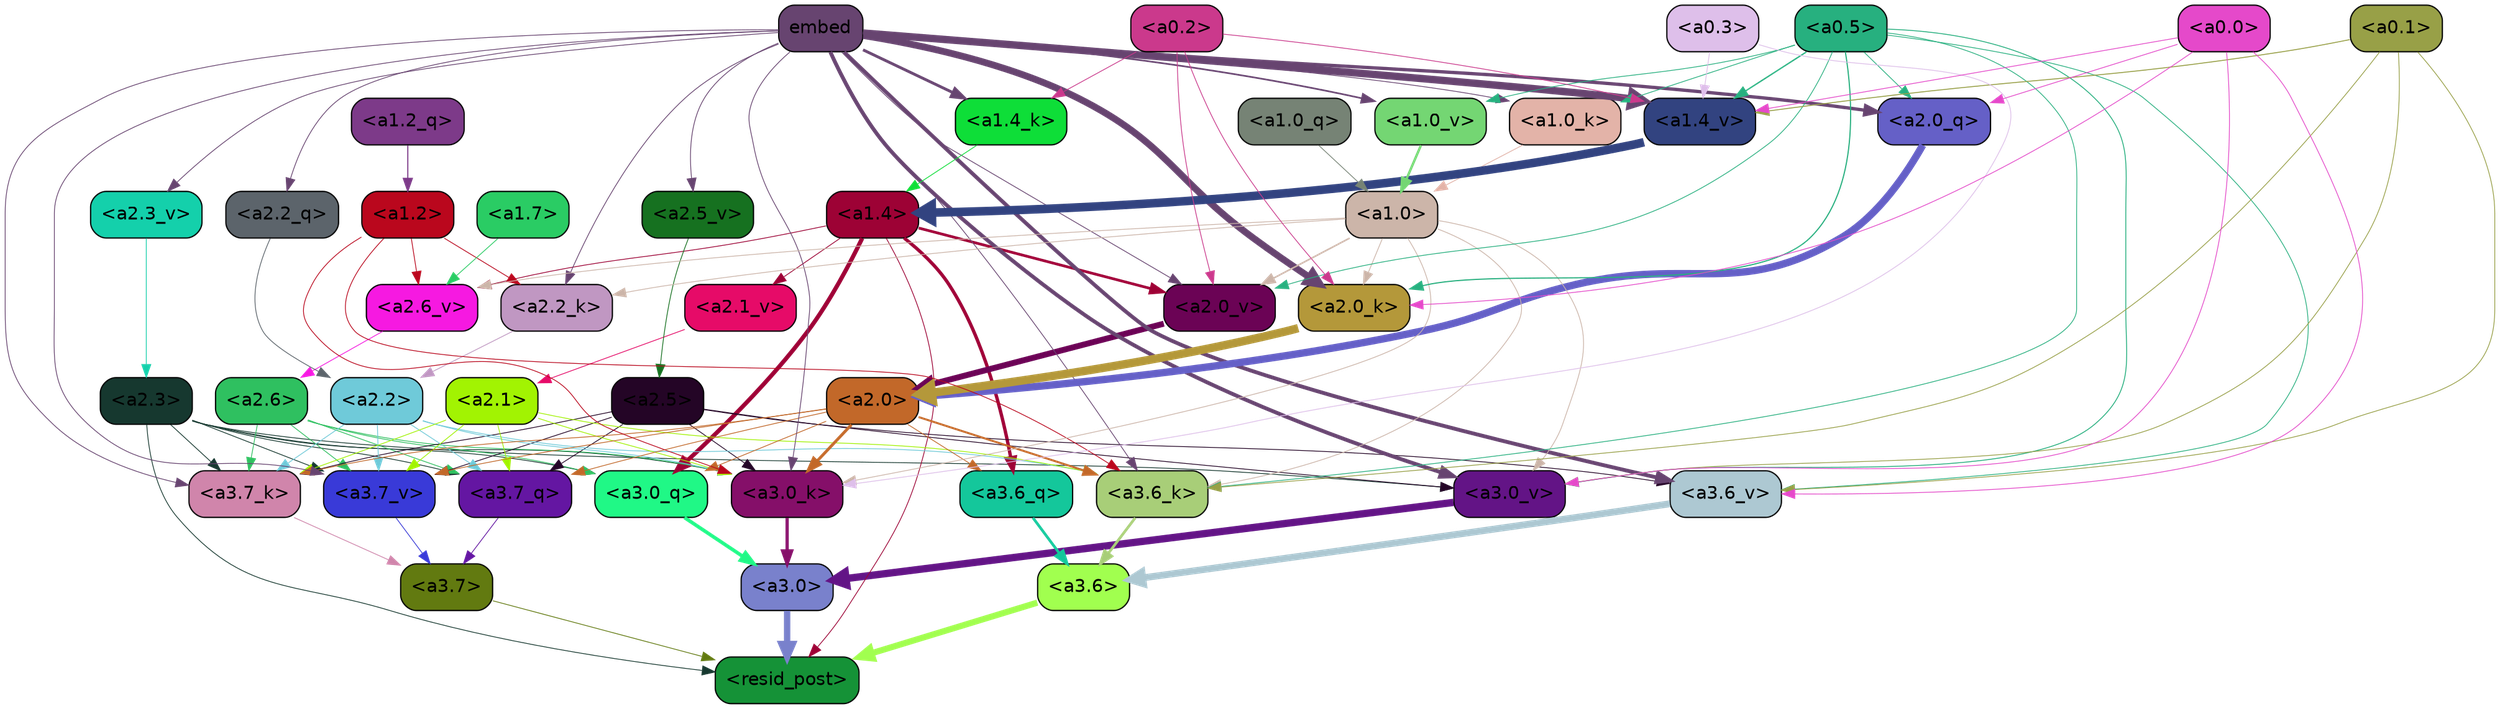 strict digraph "" {
	graph [bgcolor=transparent,
		layout=dot,
		overlap=false,
		splines=true
	];
	"<a3.7>"	[color=black,
		fillcolor="#627a10",
		fontname=Helvetica,
		shape=box,
		style="filled, rounded"];
	"<resid_post>"	[color=black,
		fillcolor="#159237",
		fontname=Helvetica,
		shape=box,
		style="filled, rounded"];
	"<a3.7>" -> "<resid_post>"	[color="#627a10",
		penwidth=0.6];
	"<a3.6>"	[color=black,
		fillcolor="#a1ff4f",
		fontname=Helvetica,
		shape=box,
		style="filled, rounded"];
	"<a3.6>" -> "<resid_post>"	[color="#a1ff4f",
		penwidth=4.753257989883423];
	"<a3.0>"	[color=black,
		fillcolor="#7981cc",
		fontname=Helvetica,
		shape=box,
		style="filled, rounded"];
	"<a3.0>" -> "<resid_post>"	[color="#7981cc",
		penwidth=4.90053927898407];
	"<a2.3>"	[color=black,
		fillcolor="#16382f",
		fontname=Helvetica,
		shape=box,
		style="filled, rounded"];
	"<a2.3>" -> "<resid_post>"	[color="#16382f",
		penwidth=0.6];
	"<a3.7_q>"	[color=black,
		fillcolor="#6416a2",
		fontname=Helvetica,
		shape=box,
		style="filled, rounded"];
	"<a2.3>" -> "<a3.7_q>"	[color="#16382f",
		penwidth=0.6];
	"<a3.0_q>"	[color=black,
		fillcolor="#20f886",
		fontname=Helvetica,
		shape=box,
		style="filled, rounded"];
	"<a2.3>" -> "<a3.0_q>"	[color="#16382f",
		penwidth=0.6];
	"<a3.7_k>"	[color=black,
		fillcolor="#d085ab",
		fontname=Helvetica,
		shape=box,
		style="filled, rounded"];
	"<a2.3>" -> "<a3.7_k>"	[color="#16382f",
		penwidth=0.6];
	"<a3.0_k>"	[color=black,
		fillcolor="#850f69",
		fontname=Helvetica,
		shape=box,
		style="filled, rounded"];
	"<a2.3>" -> "<a3.0_k>"	[color="#16382f",
		penwidth=0.6];
	"<a3.7_v>"	[color=black,
		fillcolor="#393ad8",
		fontname=Helvetica,
		shape=box,
		style="filled, rounded"];
	"<a2.3>" -> "<a3.7_v>"	[color="#16382f",
		penwidth=0.6];
	"<a3.0_v>"	[color=black,
		fillcolor="#631486",
		fontname=Helvetica,
		shape=box,
		style="filled, rounded"];
	"<a2.3>" -> "<a3.0_v>"	[color="#16382f",
		penwidth=0.6];
	"<a1.4>"	[color=black,
		fillcolor="#9d0235",
		fontname=Helvetica,
		shape=box,
		style="filled, rounded"];
	"<a1.4>" -> "<resid_post>"	[color="#9d0235",
		penwidth=0.6];
	"<a3.6_q>"	[color=black,
		fillcolor="#14c79b",
		fontname=Helvetica,
		shape=box,
		style="filled, rounded"];
	"<a1.4>" -> "<a3.6_q>"	[color="#9d0235",
		penwidth=2.6043437719345093];
	"<a1.4>" -> "<a3.0_q>"	[color="#9d0235",
		penwidth=3.2779015004634857];
	"<a2.6_v>"	[color=black,
		fillcolor="#f619e1",
		fontname=Helvetica,
		shape=box,
		style="filled, rounded"];
	"<a1.4>" -> "<a2.6_v>"	[color="#9d0235",
		penwidth=0.6];
	"<a2.1_v>"	[color=black,
		fillcolor="#e60b68",
		fontname=Helvetica,
		shape=box,
		style="filled, rounded"];
	"<a1.4>" -> "<a2.1_v>"	[color="#9d0235",
		penwidth=0.6];
	"<a2.0_v>"	[color=black,
		fillcolor="#6b0355",
		fontname=Helvetica,
		shape=box,
		style="filled, rounded"];
	"<a1.4>" -> "<a2.0_v>"	[color="#9d0235",
		penwidth=2.089712530374527];
	"<a3.7_q>" -> "<a3.7>"	[color="#6416a2",
		penwidth=0.6];
	"<a3.6_q>" -> "<a3.6>"	[color="#14c79b",
		penwidth=2.091020345687866];
	"<a3.0_q>" -> "<a3.0>"	[color="#20f886",
		penwidth=2.7421876192092896];
	"<a3.7_k>" -> "<a3.7>"	[color="#d085ab",
		penwidth=0.6];
	"<a3.6_k>"	[color=black,
		fillcolor="#a8ce78",
		fontname=Helvetica,
		shape=box,
		style="filled, rounded"];
	"<a3.6_k>" -> "<a3.6>"	[color="#a8ce78",
		penwidth=2.048597991466522];
	"<a3.0_k>" -> "<a3.0>"	[color="#850f69",
		penwidth=2.476402521133423];
	"<a3.7_v>" -> "<a3.7>"	[color="#393ad8",
		penwidth=0.6];
	"<a3.6_v>"	[color=black,
		fillcolor="#adc8d2",
		fontname=Helvetica,
		shape=box,
		style="filled, rounded"];
	"<a3.6_v>" -> "<a3.6>"	[color="#adc8d2",
		penwidth=5.2550448179244995];
	"<a3.0_v>" -> "<a3.0>"	[color="#631486",
		penwidth=5.652270674705505];
	"<a2.6>"	[color=black,
		fillcolor="#2fc060",
		fontname=Helvetica,
		shape=box,
		style="filled, rounded"];
	"<a2.6>" -> "<a3.7_q>"	[color="#2fc060",
		penwidth=0.6];
	"<a2.6>" -> "<a3.0_q>"	[color="#2fc060",
		penwidth=0.6];
	"<a2.6>" -> "<a3.7_k>"	[color="#2fc060",
		penwidth=0.6];
	"<a2.6>" -> "<a3.0_k>"	[color="#2fc060",
		penwidth=0.6];
	"<a2.6>" -> "<a3.7_v>"	[color="#2fc060",
		penwidth=0.6];
	"<a2.5>"	[color=black,
		fillcolor="#240526",
		fontname=Helvetica,
		shape=box,
		style="filled, rounded"];
	"<a2.5>" -> "<a3.7_q>"	[color="#240526",
		penwidth=0.6];
	"<a2.5>" -> "<a3.7_k>"	[color="#240526",
		penwidth=0.6];
	"<a2.5>" -> "<a3.0_k>"	[color="#240526",
		penwidth=0.6];
	"<a2.5>" -> "<a3.7_v>"	[color="#240526",
		penwidth=0.6];
	"<a2.5>" -> "<a3.6_v>"	[color="#240526",
		penwidth=0.6];
	"<a2.5>" -> "<a3.0_v>"	[color="#240526",
		penwidth=0.6];
	"<a2.2>"	[color=black,
		fillcolor="#6fcad9",
		fontname=Helvetica,
		shape=box,
		style="filled, rounded"];
	"<a2.2>" -> "<a3.7_q>"	[color="#6fcad9",
		penwidth=0.6];
	"<a2.2>" -> "<a3.7_k>"	[color="#6fcad9",
		penwidth=0.6];
	"<a2.2>" -> "<a3.6_k>"	[color="#6fcad9",
		penwidth=0.6];
	"<a2.2>" -> "<a3.0_k>"	[color="#6fcad9",
		penwidth=0.6];
	"<a2.2>" -> "<a3.7_v>"	[color="#6fcad9",
		penwidth=0.6];
	"<a2.1>"	[color=black,
		fillcolor="#a2f302",
		fontname=Helvetica,
		shape=box,
		style="filled, rounded"];
	"<a2.1>" -> "<a3.7_q>"	[color="#a2f302",
		penwidth=0.6];
	"<a2.1>" -> "<a3.7_k>"	[color="#a2f302",
		penwidth=0.6];
	"<a2.1>" -> "<a3.6_k>"	[color="#a2f302",
		penwidth=0.6];
	"<a2.1>" -> "<a3.0_k>"	[color="#a2f302",
		penwidth=0.6];
	"<a2.1>" -> "<a3.7_v>"	[color="#a2f302",
		penwidth=0.6];
	"<a2.0>"	[color=black,
		fillcolor="#c26829",
		fontname=Helvetica,
		shape=box,
		style="filled, rounded"];
	"<a2.0>" -> "<a3.7_q>"	[color="#c26829",
		penwidth=0.6];
	"<a2.0>" -> "<a3.6_q>"	[color="#c26829",
		penwidth=0.6];
	"<a2.0>" -> "<a3.0_q>"	[color="#c26829",
		penwidth=0.6];
	"<a2.0>" -> "<a3.7_k>"	[color="#c26829",
		penwidth=0.6];
	"<a2.0>" -> "<a3.6_k>"	[color="#c26829",
		penwidth=1.5290023684501648];
	"<a2.0>" -> "<a3.0_k>"	[color="#c26829",
		penwidth=2.2551413774490356];
	"<a2.0>" -> "<a3.7_v>"	[color="#c26829",
		penwidth=0.6];
	embed	[color=black,
		fillcolor="#674470",
		fontname=Helvetica,
		shape=box,
		style="filled, rounded"];
	embed -> "<a3.7_k>"	[color="#674470",
		penwidth=0.6];
	embed -> "<a3.6_k>"	[color="#674470",
		penwidth=0.6];
	embed -> "<a3.0_k>"	[color="#674470",
		penwidth=0.6];
	embed -> "<a3.7_v>"	[color="#674470",
		penwidth=0.6];
	embed -> "<a3.6_v>"	[color="#674470",
		penwidth=2.9556376338005066];
	embed -> "<a3.0_v>"	[color="#674470",
		penwidth=2.972973108291626];
	"<a2.2_q>"	[color=black,
		fillcolor="#5c646b",
		fontname=Helvetica,
		shape=box,
		style="filled, rounded"];
	embed -> "<a2.2_q>"	[color="#674470",
		penwidth=0.6];
	"<a2.0_q>"	[color=black,
		fillcolor="#6560c7",
		fontname=Helvetica,
		shape=box,
		style="filled, rounded"];
	embed -> "<a2.0_q>"	[color="#674470",
		penwidth=2.540744114667177];
	"<a2.2_k>"	[color=black,
		fillcolor="#c097c2",
		fontname=Helvetica,
		shape=box,
		style="filled, rounded"];
	embed -> "<a2.2_k>"	[color="#674470",
		penwidth=0.6];
	"<a2.0_k>"	[color=black,
		fillcolor="#b4983a",
		fontname=Helvetica,
		shape=box,
		style="filled, rounded"];
	embed -> "<a2.0_k>"	[color="#674470",
		penwidth=5.233989953994751];
	"<a2.5_v>"	[color=black,
		fillcolor="#167120",
		fontname=Helvetica,
		shape=box,
		style="filled, rounded"];
	embed -> "<a2.5_v>"	[color="#674470",
		penwidth=0.6];
	"<a2.3_v>"	[color=black,
		fillcolor="#14d0ab",
		fontname=Helvetica,
		shape=box,
		style="filled, rounded"];
	embed -> "<a2.3_v>"	[color="#674470",
		penwidth=0.6];
	embed -> "<a2.0_v>"	[color="#674470",
		penwidth=0.6];
	"<a1.4_k>"	[color=black,
		fillcolor="#0ede38",
		fontname=Helvetica,
		shape=box,
		style="filled, rounded"];
	embed -> "<a1.4_k>"	[color="#674470",
		penwidth=2.181154489517212];
	"<a1.0_k>"	[color=black,
		fillcolor="#e3b3a8",
		fontname=Helvetica,
		shape=box,
		style="filled, rounded"];
	embed -> "<a1.0_k>"	[color="#674470",
		penwidth=0.6];
	"<a1.4_v>"	[color=black,
		fillcolor="#324380",
		fontname=Helvetica,
		shape=box,
		style="filled, rounded"];
	embed -> "<a1.4_v>"	[color="#674470",
		penwidth=5.707561254501343];
	"<a1.0_v>"	[color=black,
		fillcolor="#74d673",
		fontname=Helvetica,
		shape=box,
		style="filled, rounded"];
	embed -> "<a1.0_v>"	[color="#674470",
		penwidth=1.26310396194458];
	"<a1.2>"	[color=black,
		fillcolor="#ba071d",
		fontname=Helvetica,
		shape=box,
		style="filled, rounded"];
	"<a1.2>" -> "<a3.6_k>"	[color="#ba071d",
		penwidth=0.6];
	"<a1.2>" -> "<a3.0_k>"	[color="#ba071d",
		penwidth=0.6];
	"<a1.2>" -> "<a2.2_k>"	[color="#ba071d",
		penwidth=0.6];
	"<a1.2>" -> "<a2.6_v>"	[color="#ba071d",
		penwidth=0.6];
	"<a1.0>"	[color=black,
		fillcolor="#ccb5a9",
		fontname=Helvetica,
		shape=box,
		style="filled, rounded"];
	"<a1.0>" -> "<a3.6_k>"	[color="#ccb5a9",
		penwidth=0.6];
	"<a1.0>" -> "<a3.0_k>"	[color="#ccb5a9",
		penwidth=0.6];
	"<a1.0>" -> "<a3.0_v>"	[color="#ccb5a9",
		penwidth=0.6];
	"<a1.0>" -> "<a2.2_k>"	[color="#ccb5a9",
		penwidth=0.6];
	"<a1.0>" -> "<a2.0_k>"	[color="#ccb5a9",
		penwidth=0.6];
	"<a1.0>" -> "<a2.6_v>"	[color="#ccb5a9",
		penwidth=0.6];
	"<a1.0>" -> "<a2.0_v>"	[color="#ccb5a9",
		penwidth=1.1915444135665894];
	"<a0.5>"	[color=black,
		fillcolor="#27b07f",
		fontname=Helvetica,
		shape=box,
		style="filled, rounded"];
	"<a0.5>" -> "<a3.6_k>"	[color="#27b07f",
		penwidth=0.6];
	"<a0.5>" -> "<a3.6_v>"	[color="#27b07f",
		penwidth=0.6];
	"<a0.5>" -> "<a3.0_v>"	[color="#27b07f",
		penwidth=0.6790935099124908];
	"<a0.5>" -> "<a2.0_q>"	[color="#27b07f",
		penwidth=0.6];
	"<a0.5>" -> "<a2.0_k>"	[color="#27b07f",
		penwidth=0.8868831396102905];
	"<a0.5>" -> "<a2.0_v>"	[color="#27b07f",
		penwidth=0.6];
	"<a0.5>" -> "<a1.0_k>"	[color="#27b07f",
		penwidth=0.6];
	"<a0.5>" -> "<a1.4_v>"	[color="#27b07f",
		penwidth=1.0242966413497925];
	"<a0.5>" -> "<a1.0_v>"	[color="#27b07f",
		penwidth=0.6];
	"<a0.1>"	[color=black,
		fillcolor="#98a047",
		fontname=Helvetica,
		shape=box,
		style="filled, rounded"];
	"<a0.1>" -> "<a3.6_k>"	[color="#98a047",
		penwidth=0.6];
	"<a0.1>" -> "<a3.6_v>"	[color="#98a047",
		penwidth=0.6];
	"<a0.1>" -> "<a3.0_v>"	[color="#98a047",
		penwidth=0.6];
	"<a0.1>" -> "<a1.4_v>"	[color="#98a047",
		penwidth=0.7291159629821777];
	"<a0.3>"	[color=black,
		fillcolor="#debfea",
		fontname=Helvetica,
		shape=box,
		style="filled, rounded"];
	"<a0.3>" -> "<a3.0_k>"	[color="#debfea",
		penwidth=0.6];
	"<a0.3>" -> "<a1.4_v>"	[color="#debfea",
		penwidth=0.6];
	"<a0.0>"	[color=black,
		fillcolor="#e549ca",
		fontname=Helvetica,
		shape=box,
		style="filled, rounded"];
	"<a0.0>" -> "<a3.6_v>"	[color="#e549ca",
		penwidth=0.6];
	"<a0.0>" -> "<a3.0_v>"	[color="#e549ca",
		penwidth=0.6];
	"<a0.0>" -> "<a2.0_q>"	[color="#e549ca",
		penwidth=0.6];
	"<a0.0>" -> "<a2.0_k>"	[color="#e549ca",
		penwidth=0.6];
	"<a0.0>" -> "<a1.4_v>"	[color="#e549ca",
		penwidth=0.6];
	"<a2.2_q>" -> "<a2.2>"	[color="#5c646b",
		penwidth=0.6];
	"<a2.0_q>" -> "<a2.0>"	[color="#6560c7",
		penwidth=5.6763341426849365];
	"<a2.2_k>" -> "<a2.2>"	[color="#c097c2",
		penwidth=0.6];
	"<a2.0_k>" -> "<a2.0>"	[color="#b4983a",
		penwidth=6.450865745544434];
	"<a2.6_v>" -> "<a2.6>"	[color="#f619e1",
		penwidth=0.6];
	"<a2.5_v>" -> "<a2.5>"	[color="#167120",
		penwidth=0.6];
	"<a2.3_v>" -> "<a2.3>"	[color="#14d0ab",
		penwidth=0.6];
	"<a2.1_v>" -> "<a2.1>"	[color="#e60b68",
		penwidth=0.6];
	"<a2.0_v>" -> "<a2.0>"	[color="#6b0355",
		penwidth=4.569358706474304];
	"<a0.2>"	[color=black,
		fillcolor="#cb398c",
		fontname=Helvetica,
		shape=box,
		style="filled, rounded"];
	"<a0.2>" -> "<a2.0_k>"	[color="#cb398c",
		penwidth=0.6];
	"<a0.2>" -> "<a2.0_v>"	[color="#cb398c",
		penwidth=0.6];
	"<a0.2>" -> "<a1.4_k>"	[color="#cb398c",
		penwidth=0.6];
	"<a0.2>" -> "<a1.4_v>"	[color="#cb398c",
		penwidth=0.6];
	"<a1.7>"	[color=black,
		fillcolor="#2acc64",
		fontname=Helvetica,
		shape=box,
		style="filled, rounded"];
	"<a1.7>" -> "<a2.6_v>"	[color="#2acc64",
		penwidth=0.6];
	"<a1.2_q>"	[color=black,
		fillcolor="#7d3a89",
		fontname=Helvetica,
		shape=box,
		style="filled, rounded"];
	"<a1.2_q>" -> "<a1.2>"	[color="#7d3a89",
		penwidth=0.8473789691925049];
	"<a1.0_q>"	[color=black,
		fillcolor="#768375",
		fontname=Helvetica,
		shape=box,
		style="filled, rounded"];
	"<a1.0_q>" -> "<a1.0>"	[color="#768375",
		penwidth=0.6];
	"<a1.4_k>" -> "<a1.4>"	[color="#0ede38",
		penwidth=0.6];
	"<a1.0_k>" -> "<a1.0>"	[color="#e3b3a8",
		penwidth=0.6];
	"<a1.4_v>" -> "<a1.4>"	[color="#324380",
		penwidth=6.609479665756226];
	"<a1.0_v>" -> "<a1.0>"	[color="#74d673",
		penwidth=1.862385869026184];
}
